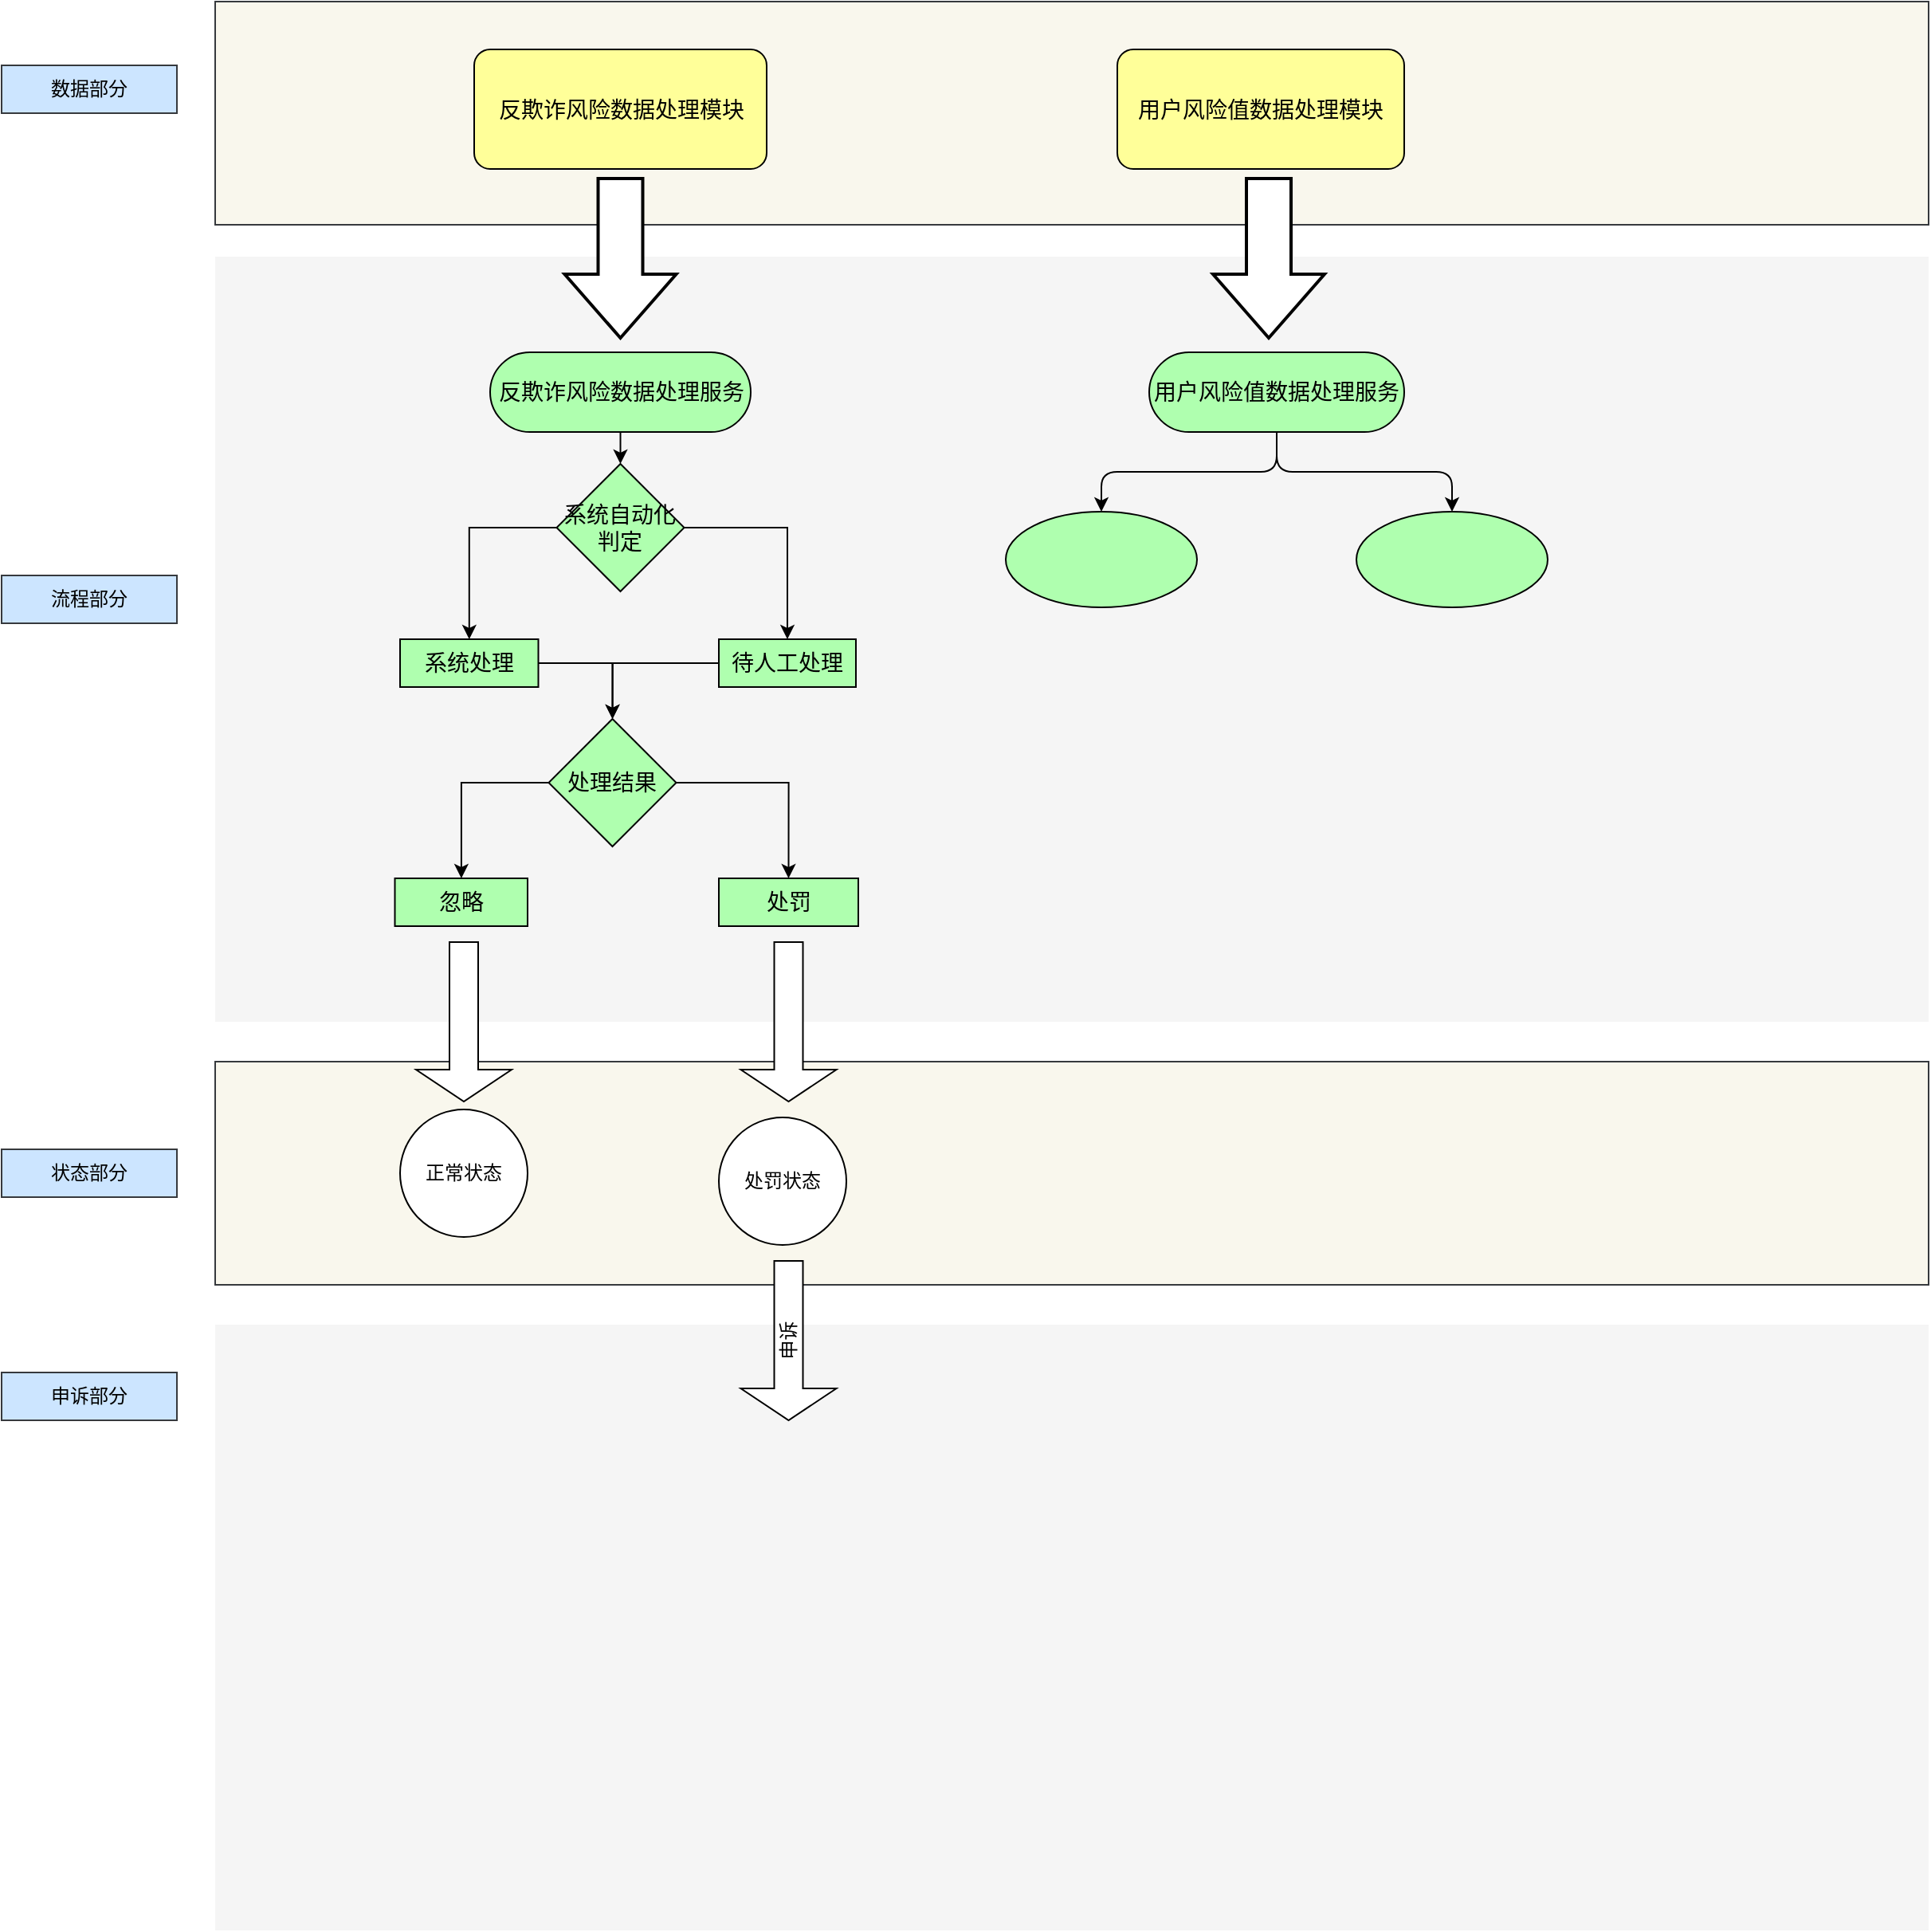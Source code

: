 <mxfile version="16.2.6" type="github">
  <diagram id="6I0OCvxSQrVGMHxT2VVA" name="Page-1">
    <mxGraphModel dx="1408" dy="784" grid="1" gridSize="10" guides="1" tooltips="1" connect="1" arrows="1" fold="1" page="1" pageScale="1" pageWidth="850" pageHeight="1400" math="0" shadow="0">
      <root>
        <mxCell id="0" />
        <mxCell id="1" parent="0" />
        <mxCell id="dKdSaXE48SgPbhcamS2K-30" value="" style="whiteSpace=wrap;html=1;strokeColor=none;strokeWidth=1;fillColor=#f5f5f5;fontSize=14;" parent="1" vertex="1">
          <mxGeometry x="184" y="280" width="1075" height="480" as="geometry" />
        </mxCell>
        <mxCell id="dKdSaXE48SgPbhcamS2K-32" value="" style="whiteSpace=wrap;html=1;strokeWidth=1;fontSize=14;fillColor=#f9f7ed;strokeColor=#36393d;" parent="1" vertex="1">
          <mxGeometry x="184" y="120" width="1075" height="140" as="geometry" />
        </mxCell>
        <mxCell id="YnACuEAS1CAyGtal8GB_-39" value="" style="edgeStyle=orthogonalEdgeStyle;rounded=0;orthogonalLoop=1;jettySize=auto;html=1;" edge="1" parent="1" source="dKdSaXE48SgPbhcamS2K-40" target="YnACuEAS1CAyGtal8GB_-38">
          <mxGeometry relative="1" as="geometry" />
        </mxCell>
        <mxCell id="dKdSaXE48SgPbhcamS2K-40" value="反欺诈风险数据处理服务" style="html=1;whiteSpace=wrap;fillColor=#AFFFAF;shape=mxgraph.archimate3.service;fontSize=14;" parent="1" vertex="1">
          <mxGeometry x="356.5" y="340" width="163.5" height="50" as="geometry" />
        </mxCell>
        <mxCell id="YnACuEAS1CAyGtal8GB_-80" value="" style="edgeStyle=orthogonalEdgeStyle;rounded=1;orthogonalLoop=1;jettySize=auto;html=1;labelBackgroundColor=default;" edge="1" parent="1" source="dKdSaXE48SgPbhcamS2K-45" target="YnACuEAS1CAyGtal8GB_-79">
          <mxGeometry relative="1" as="geometry" />
        </mxCell>
        <mxCell id="YnACuEAS1CAyGtal8GB_-82" value="" style="edgeStyle=orthogonalEdgeStyle;rounded=1;orthogonalLoop=1;jettySize=auto;html=1;labelBackgroundColor=default;" edge="1" parent="1" source="dKdSaXE48SgPbhcamS2K-45" target="YnACuEAS1CAyGtal8GB_-81">
          <mxGeometry relative="1" as="geometry" />
        </mxCell>
        <mxCell id="dKdSaXE48SgPbhcamS2K-45" value="用户风险值数据处理服务" style="html=1;whiteSpace=wrap;fillColor=#AFFFAF;shape=mxgraph.archimate3.service;fontSize=14;" parent="1" vertex="1">
          <mxGeometry x="770" y="340" width="160" height="50" as="geometry" />
        </mxCell>
        <mxCell id="dKdSaXE48SgPbhcamS2K-54" value="反欺诈风险数据处理模块" style="html=1;whiteSpace=wrap;fillColor=#ffff99;shape=mxgraph.archimate3.application;appType=;archiType=rounded;fontSize=14;" parent="1" vertex="1">
          <mxGeometry x="346.5" y="150" width="183.5" height="75" as="geometry" />
        </mxCell>
        <mxCell id="dKdSaXE48SgPbhcamS2K-55" value="用户风险值数据处理模块" style="html=1;whiteSpace=wrap;fillColor=#ffff99;shape=mxgraph.archimate3.application;appType=;archiType=rounded;fontSize=14;" parent="1" vertex="1">
          <mxGeometry x="750" y="150" width="180" height="75" as="geometry" />
        </mxCell>
        <mxCell id="YnACuEAS1CAyGtal8GB_-1" value="数据部分" style="text;html=1;strokeColor=#36393d;fillColor=#cce5ff;align=center;verticalAlign=middle;whiteSpace=wrap;rounded=0;" vertex="1" parent="1">
          <mxGeometry x="50" y="160" width="110" height="30" as="geometry" />
        </mxCell>
        <mxCell id="YnACuEAS1CAyGtal8GB_-3" value="" style="verticalLabelPosition=bottom;verticalAlign=top;html=1;strokeWidth=2;shape=mxgraph.arrows2.arrow;dy=0.6;dx=40;notch=0;direction=south;" vertex="1" parent="1">
          <mxGeometry x="403.25" y="231" width="70" height="100" as="geometry" />
        </mxCell>
        <mxCell id="YnACuEAS1CAyGtal8GB_-4" value="" style="verticalLabelPosition=bottom;verticalAlign=top;html=1;strokeWidth=2;shape=mxgraph.arrows2.arrow;dy=0.6;dx=40;notch=0;direction=south;" vertex="1" parent="1">
          <mxGeometry x="810" y="231" width="70" height="100" as="geometry" />
        </mxCell>
        <mxCell id="YnACuEAS1CAyGtal8GB_-48" value="" style="edgeStyle=orthogonalEdgeStyle;rounded=0;orthogonalLoop=1;jettySize=auto;html=1;" edge="1" parent="1" source="YnACuEAS1CAyGtal8GB_-22" target="YnACuEAS1CAyGtal8GB_-47">
          <mxGeometry relative="1" as="geometry" />
        </mxCell>
        <mxCell id="YnACuEAS1CAyGtal8GB_-22" value="系统处理" style="whiteSpace=wrap;html=1;fontSize=14;fillColor=#AFFFAF;strokeColor=rgb(0, 0, 0);fontColor=rgb(0, 0, 0);" vertex="1" parent="1">
          <mxGeometry x="300" y="520" width="86.75" height="30" as="geometry" />
        </mxCell>
        <mxCell id="YnACuEAS1CAyGtal8GB_-49" value="" style="edgeStyle=orthogonalEdgeStyle;rounded=0;orthogonalLoop=1;jettySize=auto;html=1;entryX=0.5;entryY=0;entryDx=0;entryDy=0;" edge="1" parent="1" source="YnACuEAS1CAyGtal8GB_-26" target="YnACuEAS1CAyGtal8GB_-47">
          <mxGeometry relative="1" as="geometry" />
        </mxCell>
        <mxCell id="YnACuEAS1CAyGtal8GB_-26" value="待人工处理" style="whiteSpace=wrap;html=1;fontSize=14;fillColor=#AFFFAF;strokeColor=rgb(0, 0, 0);fontColor=rgb(0, 0, 0);" vertex="1" parent="1">
          <mxGeometry x="500" y="520" width="86" height="30" as="geometry" />
        </mxCell>
        <mxCell id="YnACuEAS1CAyGtal8GB_-30" value="忽略" style="whiteSpace=wrap;html=1;fontSize=14;fillColor=#AFFFAF;strokeColor=rgb(0, 0, 0);fontColor=rgb(0, 0, 0);" vertex="1" parent="1">
          <mxGeometry x="296.75" y="670" width="83.25" height="30" as="geometry" />
        </mxCell>
        <mxCell id="YnACuEAS1CAyGtal8GB_-28" value="处罚" style="whiteSpace=wrap;html=1;fontSize=14;fillColor=#AFFFAF;strokeColor=rgb(0, 0, 0);fontColor=rgb(0, 0, 0);" vertex="1" parent="1">
          <mxGeometry x="500" y="670" width="87.5" height="30" as="geometry" />
        </mxCell>
        <mxCell id="YnACuEAS1CAyGtal8GB_-43" value="" style="edgeStyle=orthogonalEdgeStyle;rounded=0;orthogonalLoop=1;jettySize=auto;html=1;metaEdit=0;" edge="1" parent="1" source="YnACuEAS1CAyGtal8GB_-38" target="YnACuEAS1CAyGtal8GB_-22">
          <mxGeometry relative="1" as="geometry">
            <mxPoint x="438.25" y="570" as="targetPoint" />
          </mxGeometry>
        </mxCell>
        <mxCell id="YnACuEAS1CAyGtal8GB_-46" value="" style="edgeStyle=orthogonalEdgeStyle;rounded=0;orthogonalLoop=1;jettySize=auto;html=1;entryX=0.5;entryY=0;entryDx=0;entryDy=0;" edge="1" parent="1" source="YnACuEAS1CAyGtal8GB_-38" target="YnACuEAS1CAyGtal8GB_-26">
          <mxGeometry relative="1" as="geometry">
            <mxPoint x="438.25" y="570" as="targetPoint" />
          </mxGeometry>
        </mxCell>
        <mxCell id="YnACuEAS1CAyGtal8GB_-38" value="系统自动化&lt;br&gt;判定" style="rhombus;whiteSpace=wrap;html=1;fontSize=14;fillColor=#AFFFAF;strokeColor=rgb(0, 0, 0);fontColor=rgb(0, 0, 0);" vertex="1" parent="1">
          <mxGeometry x="398.25" y="410" width="80" height="80" as="geometry" />
        </mxCell>
        <mxCell id="YnACuEAS1CAyGtal8GB_-51" value="" style="edgeStyle=orthogonalEdgeStyle;rounded=0;orthogonalLoop=1;jettySize=auto;html=1;" edge="1" parent="1" source="YnACuEAS1CAyGtal8GB_-47" target="YnACuEAS1CAyGtal8GB_-30">
          <mxGeometry relative="1" as="geometry">
            <mxPoint x="433.255" y="730" as="targetPoint" />
          </mxGeometry>
        </mxCell>
        <mxCell id="YnACuEAS1CAyGtal8GB_-53" value="" style="edgeStyle=orthogonalEdgeStyle;rounded=0;orthogonalLoop=1;jettySize=auto;html=1;entryX=0.5;entryY=0;entryDx=0;entryDy=0;" edge="1" parent="1" source="YnACuEAS1CAyGtal8GB_-47" target="YnACuEAS1CAyGtal8GB_-28">
          <mxGeometry relative="1" as="geometry">
            <mxPoint x="433.255" y="730" as="targetPoint" />
          </mxGeometry>
        </mxCell>
        <mxCell id="YnACuEAS1CAyGtal8GB_-47" value="处理结果" style="rhombus;whiteSpace=wrap;html=1;fontSize=14;fillColor=#AFFFAF;strokeColor=rgb(0, 0, 0);fontColor=rgb(0, 0, 0);" vertex="1" parent="1">
          <mxGeometry x="393.255" y="570" width="80" height="80" as="geometry" />
        </mxCell>
        <mxCell id="YnACuEAS1CAyGtal8GB_-54" value="流程部分" style="text;html=1;strokeColor=#36393d;fillColor=#cce5ff;align=center;verticalAlign=middle;whiteSpace=wrap;rounded=0;" vertex="1" parent="1">
          <mxGeometry x="50" y="480" width="110" height="30" as="geometry" />
        </mxCell>
        <mxCell id="YnACuEAS1CAyGtal8GB_-60" value="状态部分" style="text;html=1;strokeColor=#36393d;fillColor=#cce5ff;align=center;verticalAlign=middle;whiteSpace=wrap;rounded=0;" vertex="1" parent="1">
          <mxGeometry x="50" y="840" width="110" height="30" as="geometry" />
        </mxCell>
        <mxCell id="YnACuEAS1CAyGtal8GB_-61" value="" style="whiteSpace=wrap;html=1;strokeWidth=1;fontSize=14;fillColor=#f9f7ed;strokeColor=#36393d;" vertex="1" parent="1">
          <mxGeometry x="184" y="785" width="1075" height="140" as="geometry" />
        </mxCell>
        <mxCell id="YnACuEAS1CAyGtal8GB_-63" value="正常状态" style="ellipse;whiteSpace=wrap;html=1;aspect=fixed;" vertex="1" parent="1">
          <mxGeometry x="300" y="815" width="80" height="80" as="geometry" />
        </mxCell>
        <mxCell id="YnACuEAS1CAyGtal8GB_-64" value="处罚状态" style="ellipse;whiteSpace=wrap;html=1;aspect=fixed;" vertex="1" parent="1">
          <mxGeometry x="500" y="820" width="80" height="80" as="geometry" />
        </mxCell>
        <mxCell id="YnACuEAS1CAyGtal8GB_-67" value="申诉部分" style="text;html=1;strokeColor=#36393d;fillColor=#cce5ff;align=center;verticalAlign=middle;whiteSpace=wrap;rounded=0;" vertex="1" parent="1">
          <mxGeometry x="50" y="980" width="110" height="30" as="geometry" />
        </mxCell>
        <mxCell id="YnACuEAS1CAyGtal8GB_-68" value="" style="whiteSpace=wrap;html=1;strokeColor=none;strokeWidth=1;fillColor=#f5f5f5;fontSize=14;" vertex="1" parent="1">
          <mxGeometry x="184" y="950" width="1075" height="380" as="geometry" />
        </mxCell>
        <mxCell id="YnACuEAS1CAyGtal8GB_-70" value="申诉" style="shape=singleArrow;direction=south;whiteSpace=wrap;html=1;labelPosition=center;verticalLabelPosition=middle;align=center;verticalAlign=middle;horizontal=0;" vertex="1" parent="1">
          <mxGeometry x="513.75" y="910" width="60" height="100" as="geometry" />
        </mxCell>
        <mxCell id="YnACuEAS1CAyGtal8GB_-71" value="" style="shape=singleArrow;direction=south;whiteSpace=wrap;html=1;labelPosition=center;verticalLabelPosition=middle;align=center;verticalAlign=middle;horizontal=0;" vertex="1" parent="1">
          <mxGeometry x="513.75" y="710" width="60" height="100" as="geometry" />
        </mxCell>
        <mxCell id="YnACuEAS1CAyGtal8GB_-72" value="" style="shape=singleArrow;direction=south;whiteSpace=wrap;html=1;labelPosition=center;verticalLabelPosition=middle;align=center;verticalAlign=middle;horizontal=0;" vertex="1" parent="1">
          <mxGeometry x="310" y="710" width="60" height="100" as="geometry" />
        </mxCell>
        <mxCell id="YnACuEAS1CAyGtal8GB_-79" value="" style="ellipse;whiteSpace=wrap;html=1;fontSize=14;fillColor=#AFFFAF;strokeColor=rgb(0, 0, 0);fontColor=rgb(0, 0, 0);" vertex="1" parent="1">
          <mxGeometry x="680" y="440" width="120" height="60" as="geometry" />
        </mxCell>
        <mxCell id="YnACuEAS1CAyGtal8GB_-81" value="" style="ellipse;whiteSpace=wrap;html=1;fontSize=14;fillColor=#AFFFAF;strokeColor=rgb(0, 0, 0);fontColor=rgb(0, 0, 0);" vertex="1" parent="1">
          <mxGeometry x="900" y="440" width="120" height="60" as="geometry" />
        </mxCell>
      </root>
    </mxGraphModel>
  </diagram>
</mxfile>
